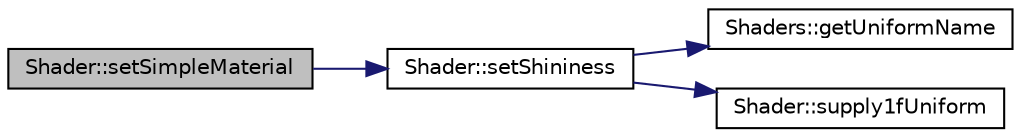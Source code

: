 digraph "Shader::setSimpleMaterial"
{
 // INTERACTIVE_SVG=YES
 // LATEX_PDF_SIZE
  edge [fontname="Helvetica",fontsize="10",labelfontname="Helvetica",labelfontsize="10"];
  node [fontname="Helvetica",fontsize="10",shape=record];
  rankdir="LR";
  Node1 [label="Shader::setSimpleMaterial",height=0.2,width=0.4,color="black", fillcolor="grey75", style="filled", fontcolor="black",tooltip=" "];
  Node1 -> Node2 [color="midnightblue",fontsize="10",style="solid",fontname="Helvetica"];
  Node2 [label="Shader::setShininess",height=0.2,width=0.4,color="black", fillcolor="white", style="filled",URL="$d1/d51/class_shader.html#ae46567963fea8b32f6d54f0d916c3eaa",tooltip=" "];
  Node2 -> Node3 [color="midnightblue",fontsize="10",style="solid",fontname="Helvetica"];
  Node3 [label="Shaders::getUniformName",height=0.2,width=0.4,color="black", fillcolor="white", style="filled",URL="$d7/da2/namespace_shaders.html#a25a80e81a8051ed31ecab4ed167b0be8",tooltip=" "];
  Node2 -> Node4 [color="midnightblue",fontsize="10",style="solid",fontname="Helvetica"];
  Node4 [label="Shader::supply1fUniform",height=0.2,width=0.4,color="black", fillcolor="white", style="filled",URL="$d1/d51/class_shader.html#af7b2edf38072fea1836082ab8c6cfbc8",tooltip=" "];
}
